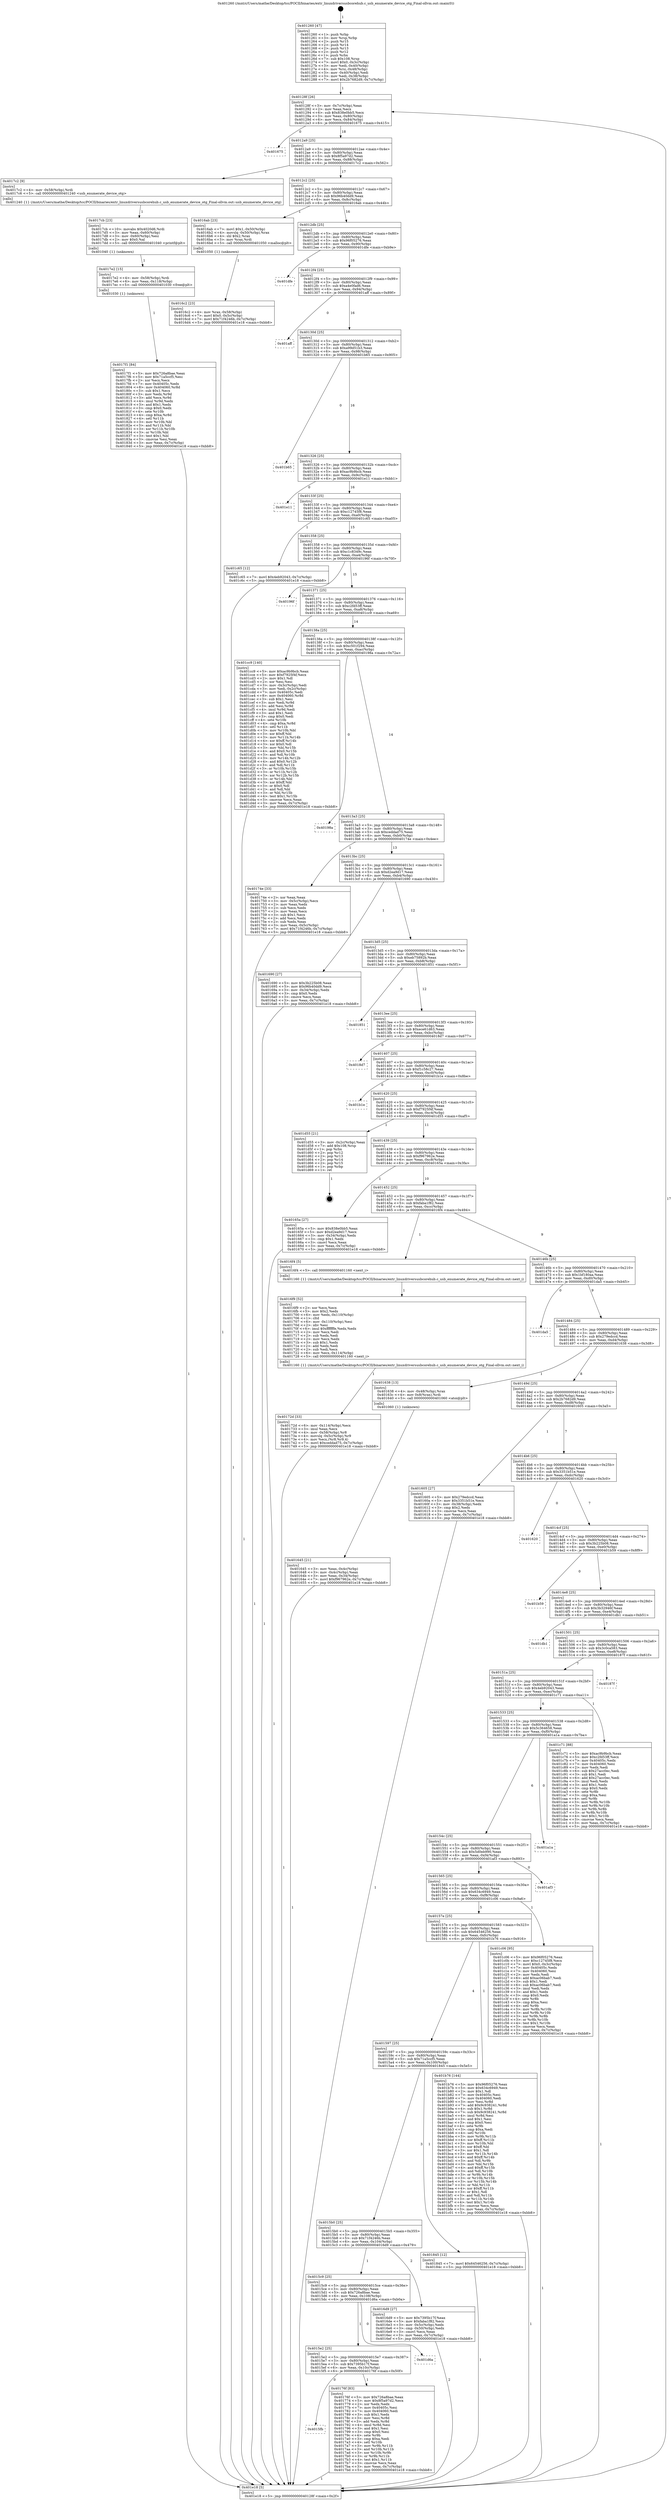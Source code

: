 digraph "0x401260" {
  label = "0x401260 (/mnt/c/Users/mathe/Desktop/tcc/POCII/binaries/extr_linuxdriversusbcorehub.c_usb_enumerate_device_otg_Final-ollvm.out::main(0))"
  labelloc = "t"
  node[shape=record]

  Entry [label="",width=0.3,height=0.3,shape=circle,fillcolor=black,style=filled]
  "0x40128f" [label="{
     0x40128f [26]\l
     | [instrs]\l
     &nbsp;&nbsp;0x40128f \<+3\>: mov -0x7c(%rbp),%eax\l
     &nbsp;&nbsp;0x401292 \<+2\>: mov %eax,%ecx\l
     &nbsp;&nbsp;0x401294 \<+6\>: sub $0x838e0bb5,%ecx\l
     &nbsp;&nbsp;0x40129a \<+3\>: mov %eax,-0x80(%rbp)\l
     &nbsp;&nbsp;0x40129d \<+6\>: mov %ecx,-0x84(%rbp)\l
     &nbsp;&nbsp;0x4012a3 \<+6\>: je 0000000000401675 \<main+0x415\>\l
  }"]
  "0x401675" [label="{
     0x401675\l
  }", style=dashed]
  "0x4012a9" [label="{
     0x4012a9 [25]\l
     | [instrs]\l
     &nbsp;&nbsp;0x4012a9 \<+5\>: jmp 00000000004012ae \<main+0x4e\>\l
     &nbsp;&nbsp;0x4012ae \<+3\>: mov -0x80(%rbp),%eax\l
     &nbsp;&nbsp;0x4012b1 \<+5\>: sub $0x8f5a97d2,%eax\l
     &nbsp;&nbsp;0x4012b6 \<+6\>: mov %eax,-0x88(%rbp)\l
     &nbsp;&nbsp;0x4012bc \<+6\>: je 00000000004017c2 \<main+0x562\>\l
  }"]
  Exit [label="",width=0.3,height=0.3,shape=circle,fillcolor=black,style=filled,peripheries=2]
  "0x4017c2" [label="{
     0x4017c2 [9]\l
     | [instrs]\l
     &nbsp;&nbsp;0x4017c2 \<+4\>: mov -0x58(%rbp),%rdi\l
     &nbsp;&nbsp;0x4017c6 \<+5\>: call 0000000000401240 \<usb_enumerate_device_otg\>\l
     | [calls]\l
     &nbsp;&nbsp;0x401240 \{1\} (/mnt/c/Users/mathe/Desktop/tcc/POCII/binaries/extr_linuxdriversusbcorehub.c_usb_enumerate_device_otg_Final-ollvm.out::usb_enumerate_device_otg)\l
  }"]
  "0x4012c2" [label="{
     0x4012c2 [25]\l
     | [instrs]\l
     &nbsp;&nbsp;0x4012c2 \<+5\>: jmp 00000000004012c7 \<main+0x67\>\l
     &nbsp;&nbsp;0x4012c7 \<+3\>: mov -0x80(%rbp),%eax\l
     &nbsp;&nbsp;0x4012ca \<+5\>: sub $0x96b40dd9,%eax\l
     &nbsp;&nbsp;0x4012cf \<+6\>: mov %eax,-0x8c(%rbp)\l
     &nbsp;&nbsp;0x4012d5 \<+6\>: je 00000000004016ab \<main+0x44b\>\l
  }"]
  "0x4017f1" [label="{
     0x4017f1 [84]\l
     | [instrs]\l
     &nbsp;&nbsp;0x4017f1 \<+5\>: mov $0x726a8bae,%eax\l
     &nbsp;&nbsp;0x4017f6 \<+5\>: mov $0x71a5ccf5,%esi\l
     &nbsp;&nbsp;0x4017fb \<+2\>: xor %ecx,%ecx\l
     &nbsp;&nbsp;0x4017fd \<+7\>: mov 0x40405c,%edx\l
     &nbsp;&nbsp;0x401804 \<+8\>: mov 0x404060,%r8d\l
     &nbsp;&nbsp;0x40180c \<+3\>: sub $0x1,%ecx\l
     &nbsp;&nbsp;0x40180f \<+3\>: mov %edx,%r9d\l
     &nbsp;&nbsp;0x401812 \<+3\>: add %ecx,%r9d\l
     &nbsp;&nbsp;0x401815 \<+4\>: imul %r9d,%edx\l
     &nbsp;&nbsp;0x401819 \<+3\>: and $0x1,%edx\l
     &nbsp;&nbsp;0x40181c \<+3\>: cmp $0x0,%edx\l
     &nbsp;&nbsp;0x40181f \<+4\>: sete %r10b\l
     &nbsp;&nbsp;0x401823 \<+4\>: cmp $0xa,%r8d\l
     &nbsp;&nbsp;0x401827 \<+4\>: setl %r11b\l
     &nbsp;&nbsp;0x40182b \<+3\>: mov %r10b,%bl\l
     &nbsp;&nbsp;0x40182e \<+3\>: and %r11b,%bl\l
     &nbsp;&nbsp;0x401831 \<+3\>: xor %r11b,%r10b\l
     &nbsp;&nbsp;0x401834 \<+3\>: or %r10b,%bl\l
     &nbsp;&nbsp;0x401837 \<+3\>: test $0x1,%bl\l
     &nbsp;&nbsp;0x40183a \<+3\>: cmovne %esi,%eax\l
     &nbsp;&nbsp;0x40183d \<+3\>: mov %eax,-0x7c(%rbp)\l
     &nbsp;&nbsp;0x401840 \<+5\>: jmp 0000000000401e18 \<main+0xbb8\>\l
  }"]
  "0x4016ab" [label="{
     0x4016ab [23]\l
     | [instrs]\l
     &nbsp;&nbsp;0x4016ab \<+7\>: movl $0x1,-0x50(%rbp)\l
     &nbsp;&nbsp;0x4016b2 \<+4\>: movslq -0x50(%rbp),%rax\l
     &nbsp;&nbsp;0x4016b6 \<+4\>: shl $0x2,%rax\l
     &nbsp;&nbsp;0x4016ba \<+3\>: mov %rax,%rdi\l
     &nbsp;&nbsp;0x4016bd \<+5\>: call 0000000000401050 \<malloc@plt\>\l
     | [calls]\l
     &nbsp;&nbsp;0x401050 \{1\} (unknown)\l
  }"]
  "0x4012db" [label="{
     0x4012db [25]\l
     | [instrs]\l
     &nbsp;&nbsp;0x4012db \<+5\>: jmp 00000000004012e0 \<main+0x80\>\l
     &nbsp;&nbsp;0x4012e0 \<+3\>: mov -0x80(%rbp),%eax\l
     &nbsp;&nbsp;0x4012e3 \<+5\>: sub $0x96f05276,%eax\l
     &nbsp;&nbsp;0x4012e8 \<+6\>: mov %eax,-0x90(%rbp)\l
     &nbsp;&nbsp;0x4012ee \<+6\>: je 0000000000401dfe \<main+0xb9e\>\l
  }"]
  "0x4017e2" [label="{
     0x4017e2 [15]\l
     | [instrs]\l
     &nbsp;&nbsp;0x4017e2 \<+4\>: mov -0x58(%rbp),%rdi\l
     &nbsp;&nbsp;0x4017e6 \<+6\>: mov %eax,-0x118(%rbp)\l
     &nbsp;&nbsp;0x4017ec \<+5\>: call 0000000000401030 \<free@plt\>\l
     | [calls]\l
     &nbsp;&nbsp;0x401030 \{1\} (unknown)\l
  }"]
  "0x401dfe" [label="{
     0x401dfe\l
  }", style=dashed]
  "0x4012f4" [label="{
     0x4012f4 [25]\l
     | [instrs]\l
     &nbsp;&nbsp;0x4012f4 \<+5\>: jmp 00000000004012f9 \<main+0x99\>\l
     &nbsp;&nbsp;0x4012f9 \<+3\>: mov -0x80(%rbp),%eax\l
     &nbsp;&nbsp;0x4012fc \<+5\>: sub $0xa4e0fad6,%eax\l
     &nbsp;&nbsp;0x401301 \<+6\>: mov %eax,-0x94(%rbp)\l
     &nbsp;&nbsp;0x401307 \<+6\>: je 0000000000401aff \<main+0x89f\>\l
  }"]
  "0x4017cb" [label="{
     0x4017cb [23]\l
     | [instrs]\l
     &nbsp;&nbsp;0x4017cb \<+10\>: movabs $0x4020d6,%rdi\l
     &nbsp;&nbsp;0x4017d5 \<+3\>: mov %eax,-0x60(%rbp)\l
     &nbsp;&nbsp;0x4017d8 \<+3\>: mov -0x60(%rbp),%esi\l
     &nbsp;&nbsp;0x4017db \<+2\>: mov $0x0,%al\l
     &nbsp;&nbsp;0x4017dd \<+5\>: call 0000000000401040 \<printf@plt\>\l
     | [calls]\l
     &nbsp;&nbsp;0x401040 \{1\} (unknown)\l
  }"]
  "0x401aff" [label="{
     0x401aff\l
  }", style=dashed]
  "0x40130d" [label="{
     0x40130d [25]\l
     | [instrs]\l
     &nbsp;&nbsp;0x40130d \<+5\>: jmp 0000000000401312 \<main+0xb2\>\l
     &nbsp;&nbsp;0x401312 \<+3\>: mov -0x80(%rbp),%eax\l
     &nbsp;&nbsp;0x401315 \<+5\>: sub $0xa99d51b3,%eax\l
     &nbsp;&nbsp;0x40131a \<+6\>: mov %eax,-0x98(%rbp)\l
     &nbsp;&nbsp;0x401320 \<+6\>: je 0000000000401b65 \<main+0x905\>\l
  }"]
  "0x4015fb" [label="{
     0x4015fb\l
  }", style=dashed]
  "0x401b65" [label="{
     0x401b65\l
  }", style=dashed]
  "0x401326" [label="{
     0x401326 [25]\l
     | [instrs]\l
     &nbsp;&nbsp;0x401326 \<+5\>: jmp 000000000040132b \<main+0xcb\>\l
     &nbsp;&nbsp;0x40132b \<+3\>: mov -0x80(%rbp),%eax\l
     &nbsp;&nbsp;0x40132e \<+5\>: sub $0xac9b9bcb,%eax\l
     &nbsp;&nbsp;0x401333 \<+6\>: mov %eax,-0x9c(%rbp)\l
     &nbsp;&nbsp;0x401339 \<+6\>: je 0000000000401e11 \<main+0xbb1\>\l
  }"]
  "0x40176f" [label="{
     0x40176f [83]\l
     | [instrs]\l
     &nbsp;&nbsp;0x40176f \<+5\>: mov $0x726a8bae,%eax\l
     &nbsp;&nbsp;0x401774 \<+5\>: mov $0x8f5a97d2,%ecx\l
     &nbsp;&nbsp;0x401779 \<+2\>: xor %edx,%edx\l
     &nbsp;&nbsp;0x40177b \<+7\>: mov 0x40405c,%esi\l
     &nbsp;&nbsp;0x401782 \<+7\>: mov 0x404060,%edi\l
     &nbsp;&nbsp;0x401789 \<+3\>: sub $0x1,%edx\l
     &nbsp;&nbsp;0x40178c \<+3\>: mov %esi,%r8d\l
     &nbsp;&nbsp;0x40178f \<+3\>: add %edx,%r8d\l
     &nbsp;&nbsp;0x401792 \<+4\>: imul %r8d,%esi\l
     &nbsp;&nbsp;0x401796 \<+3\>: and $0x1,%esi\l
     &nbsp;&nbsp;0x401799 \<+3\>: cmp $0x0,%esi\l
     &nbsp;&nbsp;0x40179c \<+4\>: sete %r9b\l
     &nbsp;&nbsp;0x4017a0 \<+3\>: cmp $0xa,%edi\l
     &nbsp;&nbsp;0x4017a3 \<+4\>: setl %r10b\l
     &nbsp;&nbsp;0x4017a7 \<+3\>: mov %r9b,%r11b\l
     &nbsp;&nbsp;0x4017aa \<+3\>: and %r10b,%r11b\l
     &nbsp;&nbsp;0x4017ad \<+3\>: xor %r10b,%r9b\l
     &nbsp;&nbsp;0x4017b0 \<+3\>: or %r9b,%r11b\l
     &nbsp;&nbsp;0x4017b3 \<+4\>: test $0x1,%r11b\l
     &nbsp;&nbsp;0x4017b7 \<+3\>: cmovne %ecx,%eax\l
     &nbsp;&nbsp;0x4017ba \<+3\>: mov %eax,-0x7c(%rbp)\l
     &nbsp;&nbsp;0x4017bd \<+5\>: jmp 0000000000401e18 \<main+0xbb8\>\l
  }"]
  "0x401e11" [label="{
     0x401e11\l
  }", style=dashed]
  "0x40133f" [label="{
     0x40133f [25]\l
     | [instrs]\l
     &nbsp;&nbsp;0x40133f \<+5\>: jmp 0000000000401344 \<main+0xe4\>\l
     &nbsp;&nbsp;0x401344 \<+3\>: mov -0x80(%rbp),%eax\l
     &nbsp;&nbsp;0x401347 \<+5\>: sub $0xc12745f8,%eax\l
     &nbsp;&nbsp;0x40134c \<+6\>: mov %eax,-0xa0(%rbp)\l
     &nbsp;&nbsp;0x401352 \<+6\>: je 0000000000401c65 \<main+0xa05\>\l
  }"]
  "0x4015e2" [label="{
     0x4015e2 [25]\l
     | [instrs]\l
     &nbsp;&nbsp;0x4015e2 \<+5\>: jmp 00000000004015e7 \<main+0x387\>\l
     &nbsp;&nbsp;0x4015e7 \<+3\>: mov -0x80(%rbp),%eax\l
     &nbsp;&nbsp;0x4015ea \<+5\>: sub $0x7395b17f,%eax\l
     &nbsp;&nbsp;0x4015ef \<+6\>: mov %eax,-0x10c(%rbp)\l
     &nbsp;&nbsp;0x4015f5 \<+6\>: je 000000000040176f \<main+0x50f\>\l
  }"]
  "0x401c65" [label="{
     0x401c65 [12]\l
     | [instrs]\l
     &nbsp;&nbsp;0x401c65 \<+7\>: movl $0x4eb92043,-0x7c(%rbp)\l
     &nbsp;&nbsp;0x401c6c \<+5\>: jmp 0000000000401e18 \<main+0xbb8\>\l
  }"]
  "0x401358" [label="{
     0x401358 [25]\l
     | [instrs]\l
     &nbsp;&nbsp;0x401358 \<+5\>: jmp 000000000040135d \<main+0xfd\>\l
     &nbsp;&nbsp;0x40135d \<+3\>: mov -0x80(%rbp),%eax\l
     &nbsp;&nbsp;0x401360 \<+5\>: sub $0xc1c8349c,%eax\l
     &nbsp;&nbsp;0x401365 \<+6\>: mov %eax,-0xa4(%rbp)\l
     &nbsp;&nbsp;0x40136b \<+6\>: je 000000000040196f \<main+0x70f\>\l
  }"]
  "0x401d6a" [label="{
     0x401d6a\l
  }", style=dashed]
  "0x40196f" [label="{
     0x40196f\l
  }", style=dashed]
  "0x401371" [label="{
     0x401371 [25]\l
     | [instrs]\l
     &nbsp;&nbsp;0x401371 \<+5\>: jmp 0000000000401376 \<main+0x116\>\l
     &nbsp;&nbsp;0x401376 \<+3\>: mov -0x80(%rbp),%eax\l
     &nbsp;&nbsp;0x401379 \<+5\>: sub $0xc2fd53ff,%eax\l
     &nbsp;&nbsp;0x40137e \<+6\>: mov %eax,-0xa8(%rbp)\l
     &nbsp;&nbsp;0x401384 \<+6\>: je 0000000000401cc9 \<main+0xa69\>\l
  }"]
  "0x40172d" [label="{
     0x40172d [33]\l
     | [instrs]\l
     &nbsp;&nbsp;0x40172d \<+6\>: mov -0x114(%rbp),%ecx\l
     &nbsp;&nbsp;0x401733 \<+3\>: imul %eax,%ecx\l
     &nbsp;&nbsp;0x401736 \<+4\>: mov -0x58(%rbp),%r8\l
     &nbsp;&nbsp;0x40173a \<+4\>: movslq -0x5c(%rbp),%r9\l
     &nbsp;&nbsp;0x40173e \<+4\>: mov %ecx,(%r8,%r9,4)\l
     &nbsp;&nbsp;0x401742 \<+7\>: movl $0xceddad75,-0x7c(%rbp)\l
     &nbsp;&nbsp;0x401749 \<+5\>: jmp 0000000000401e18 \<main+0xbb8\>\l
  }"]
  "0x401cc9" [label="{
     0x401cc9 [140]\l
     | [instrs]\l
     &nbsp;&nbsp;0x401cc9 \<+5\>: mov $0xac9b9bcb,%eax\l
     &nbsp;&nbsp;0x401cce \<+5\>: mov $0xf7925f4f,%ecx\l
     &nbsp;&nbsp;0x401cd3 \<+2\>: mov $0x1,%dl\l
     &nbsp;&nbsp;0x401cd5 \<+2\>: xor %esi,%esi\l
     &nbsp;&nbsp;0x401cd7 \<+3\>: mov -0x3c(%rbp),%edi\l
     &nbsp;&nbsp;0x401cda \<+3\>: mov %edi,-0x2c(%rbp)\l
     &nbsp;&nbsp;0x401cdd \<+7\>: mov 0x40405c,%edi\l
     &nbsp;&nbsp;0x401ce4 \<+8\>: mov 0x404060,%r8d\l
     &nbsp;&nbsp;0x401cec \<+3\>: sub $0x1,%esi\l
     &nbsp;&nbsp;0x401cef \<+3\>: mov %edi,%r9d\l
     &nbsp;&nbsp;0x401cf2 \<+3\>: add %esi,%r9d\l
     &nbsp;&nbsp;0x401cf5 \<+4\>: imul %r9d,%edi\l
     &nbsp;&nbsp;0x401cf9 \<+3\>: and $0x1,%edi\l
     &nbsp;&nbsp;0x401cfc \<+3\>: cmp $0x0,%edi\l
     &nbsp;&nbsp;0x401cff \<+4\>: sete %r10b\l
     &nbsp;&nbsp;0x401d03 \<+4\>: cmp $0xa,%r8d\l
     &nbsp;&nbsp;0x401d07 \<+4\>: setl %r11b\l
     &nbsp;&nbsp;0x401d0b \<+3\>: mov %r10b,%bl\l
     &nbsp;&nbsp;0x401d0e \<+3\>: xor $0xff,%bl\l
     &nbsp;&nbsp;0x401d11 \<+3\>: mov %r11b,%r14b\l
     &nbsp;&nbsp;0x401d14 \<+4\>: xor $0xff,%r14b\l
     &nbsp;&nbsp;0x401d18 \<+3\>: xor $0x0,%dl\l
     &nbsp;&nbsp;0x401d1b \<+3\>: mov %bl,%r15b\l
     &nbsp;&nbsp;0x401d1e \<+4\>: and $0x0,%r15b\l
     &nbsp;&nbsp;0x401d22 \<+3\>: and %dl,%r10b\l
     &nbsp;&nbsp;0x401d25 \<+3\>: mov %r14b,%r12b\l
     &nbsp;&nbsp;0x401d28 \<+4\>: and $0x0,%r12b\l
     &nbsp;&nbsp;0x401d2c \<+3\>: and %dl,%r11b\l
     &nbsp;&nbsp;0x401d2f \<+3\>: or %r10b,%r15b\l
     &nbsp;&nbsp;0x401d32 \<+3\>: or %r11b,%r12b\l
     &nbsp;&nbsp;0x401d35 \<+3\>: xor %r12b,%r15b\l
     &nbsp;&nbsp;0x401d38 \<+3\>: or %r14b,%bl\l
     &nbsp;&nbsp;0x401d3b \<+3\>: xor $0xff,%bl\l
     &nbsp;&nbsp;0x401d3e \<+3\>: or $0x0,%dl\l
     &nbsp;&nbsp;0x401d41 \<+2\>: and %dl,%bl\l
     &nbsp;&nbsp;0x401d43 \<+3\>: or %bl,%r15b\l
     &nbsp;&nbsp;0x401d46 \<+4\>: test $0x1,%r15b\l
     &nbsp;&nbsp;0x401d4a \<+3\>: cmovne %ecx,%eax\l
     &nbsp;&nbsp;0x401d4d \<+3\>: mov %eax,-0x7c(%rbp)\l
     &nbsp;&nbsp;0x401d50 \<+5\>: jmp 0000000000401e18 \<main+0xbb8\>\l
  }"]
  "0x40138a" [label="{
     0x40138a [25]\l
     | [instrs]\l
     &nbsp;&nbsp;0x40138a \<+5\>: jmp 000000000040138f \<main+0x12f\>\l
     &nbsp;&nbsp;0x40138f \<+3\>: mov -0x80(%rbp),%eax\l
     &nbsp;&nbsp;0x401392 \<+5\>: sub $0xc501f294,%eax\l
     &nbsp;&nbsp;0x401397 \<+6\>: mov %eax,-0xac(%rbp)\l
     &nbsp;&nbsp;0x40139d \<+6\>: je 000000000040198a \<main+0x72a\>\l
  }"]
  "0x4016f9" [label="{
     0x4016f9 [52]\l
     | [instrs]\l
     &nbsp;&nbsp;0x4016f9 \<+2\>: xor %ecx,%ecx\l
     &nbsp;&nbsp;0x4016fb \<+5\>: mov $0x2,%edx\l
     &nbsp;&nbsp;0x401700 \<+6\>: mov %edx,-0x110(%rbp)\l
     &nbsp;&nbsp;0x401706 \<+1\>: cltd\l
     &nbsp;&nbsp;0x401707 \<+6\>: mov -0x110(%rbp),%esi\l
     &nbsp;&nbsp;0x40170d \<+2\>: idiv %esi\l
     &nbsp;&nbsp;0x40170f \<+6\>: imul $0xfffffffe,%edx,%edx\l
     &nbsp;&nbsp;0x401715 \<+2\>: mov %ecx,%edi\l
     &nbsp;&nbsp;0x401717 \<+2\>: sub %edx,%edi\l
     &nbsp;&nbsp;0x401719 \<+2\>: mov %ecx,%edx\l
     &nbsp;&nbsp;0x40171b \<+3\>: sub $0x1,%edx\l
     &nbsp;&nbsp;0x40171e \<+2\>: add %edx,%edi\l
     &nbsp;&nbsp;0x401720 \<+2\>: sub %edi,%ecx\l
     &nbsp;&nbsp;0x401722 \<+6\>: mov %ecx,-0x114(%rbp)\l
     &nbsp;&nbsp;0x401728 \<+5\>: call 0000000000401160 \<next_i\>\l
     | [calls]\l
     &nbsp;&nbsp;0x401160 \{1\} (/mnt/c/Users/mathe/Desktop/tcc/POCII/binaries/extr_linuxdriversusbcorehub.c_usb_enumerate_device_otg_Final-ollvm.out::next_i)\l
  }"]
  "0x40198a" [label="{
     0x40198a\l
  }", style=dashed]
  "0x4013a3" [label="{
     0x4013a3 [25]\l
     | [instrs]\l
     &nbsp;&nbsp;0x4013a3 \<+5\>: jmp 00000000004013a8 \<main+0x148\>\l
     &nbsp;&nbsp;0x4013a8 \<+3\>: mov -0x80(%rbp),%eax\l
     &nbsp;&nbsp;0x4013ab \<+5\>: sub $0xceddad75,%eax\l
     &nbsp;&nbsp;0x4013b0 \<+6\>: mov %eax,-0xb0(%rbp)\l
     &nbsp;&nbsp;0x4013b6 \<+6\>: je 000000000040174e \<main+0x4ee\>\l
  }"]
  "0x4015c9" [label="{
     0x4015c9 [25]\l
     | [instrs]\l
     &nbsp;&nbsp;0x4015c9 \<+5\>: jmp 00000000004015ce \<main+0x36e\>\l
     &nbsp;&nbsp;0x4015ce \<+3\>: mov -0x80(%rbp),%eax\l
     &nbsp;&nbsp;0x4015d1 \<+5\>: sub $0x726a8bae,%eax\l
     &nbsp;&nbsp;0x4015d6 \<+6\>: mov %eax,-0x108(%rbp)\l
     &nbsp;&nbsp;0x4015dc \<+6\>: je 0000000000401d6a \<main+0xb0a\>\l
  }"]
  "0x40174e" [label="{
     0x40174e [33]\l
     | [instrs]\l
     &nbsp;&nbsp;0x40174e \<+2\>: xor %eax,%eax\l
     &nbsp;&nbsp;0x401750 \<+3\>: mov -0x5c(%rbp),%ecx\l
     &nbsp;&nbsp;0x401753 \<+2\>: mov %eax,%edx\l
     &nbsp;&nbsp;0x401755 \<+2\>: sub %ecx,%edx\l
     &nbsp;&nbsp;0x401757 \<+2\>: mov %eax,%ecx\l
     &nbsp;&nbsp;0x401759 \<+3\>: sub $0x1,%ecx\l
     &nbsp;&nbsp;0x40175c \<+2\>: add %ecx,%edx\l
     &nbsp;&nbsp;0x40175e \<+2\>: sub %edx,%eax\l
     &nbsp;&nbsp;0x401760 \<+3\>: mov %eax,-0x5c(%rbp)\l
     &nbsp;&nbsp;0x401763 \<+7\>: movl $0x71f4246b,-0x7c(%rbp)\l
     &nbsp;&nbsp;0x40176a \<+5\>: jmp 0000000000401e18 \<main+0xbb8\>\l
  }"]
  "0x4013bc" [label="{
     0x4013bc [25]\l
     | [instrs]\l
     &nbsp;&nbsp;0x4013bc \<+5\>: jmp 00000000004013c1 \<main+0x161\>\l
     &nbsp;&nbsp;0x4013c1 \<+3\>: mov -0x80(%rbp),%eax\l
     &nbsp;&nbsp;0x4013c4 \<+5\>: sub $0xd2ea9d17,%eax\l
     &nbsp;&nbsp;0x4013c9 \<+6\>: mov %eax,-0xb4(%rbp)\l
     &nbsp;&nbsp;0x4013cf \<+6\>: je 0000000000401690 \<main+0x430\>\l
  }"]
  "0x4016d9" [label="{
     0x4016d9 [27]\l
     | [instrs]\l
     &nbsp;&nbsp;0x4016d9 \<+5\>: mov $0x7395b17f,%eax\l
     &nbsp;&nbsp;0x4016de \<+5\>: mov $0xfaba1f82,%ecx\l
     &nbsp;&nbsp;0x4016e3 \<+3\>: mov -0x5c(%rbp),%edx\l
     &nbsp;&nbsp;0x4016e6 \<+3\>: cmp -0x50(%rbp),%edx\l
     &nbsp;&nbsp;0x4016e9 \<+3\>: cmovl %ecx,%eax\l
     &nbsp;&nbsp;0x4016ec \<+3\>: mov %eax,-0x7c(%rbp)\l
     &nbsp;&nbsp;0x4016ef \<+5\>: jmp 0000000000401e18 \<main+0xbb8\>\l
  }"]
  "0x401690" [label="{
     0x401690 [27]\l
     | [instrs]\l
     &nbsp;&nbsp;0x401690 \<+5\>: mov $0x3b225b08,%eax\l
     &nbsp;&nbsp;0x401695 \<+5\>: mov $0x96b40dd9,%ecx\l
     &nbsp;&nbsp;0x40169a \<+3\>: mov -0x34(%rbp),%edx\l
     &nbsp;&nbsp;0x40169d \<+3\>: cmp $0x0,%edx\l
     &nbsp;&nbsp;0x4016a0 \<+3\>: cmove %ecx,%eax\l
     &nbsp;&nbsp;0x4016a3 \<+3\>: mov %eax,-0x7c(%rbp)\l
     &nbsp;&nbsp;0x4016a6 \<+5\>: jmp 0000000000401e18 \<main+0xbb8\>\l
  }"]
  "0x4013d5" [label="{
     0x4013d5 [25]\l
     | [instrs]\l
     &nbsp;&nbsp;0x4013d5 \<+5\>: jmp 00000000004013da \<main+0x17a\>\l
     &nbsp;&nbsp;0x4013da \<+3\>: mov -0x80(%rbp),%eax\l
     &nbsp;&nbsp;0x4013dd \<+5\>: sub $0xeb75892b,%eax\l
     &nbsp;&nbsp;0x4013e2 \<+6\>: mov %eax,-0xb8(%rbp)\l
     &nbsp;&nbsp;0x4013e8 \<+6\>: je 0000000000401851 \<main+0x5f1\>\l
  }"]
  "0x4015b0" [label="{
     0x4015b0 [25]\l
     | [instrs]\l
     &nbsp;&nbsp;0x4015b0 \<+5\>: jmp 00000000004015b5 \<main+0x355\>\l
     &nbsp;&nbsp;0x4015b5 \<+3\>: mov -0x80(%rbp),%eax\l
     &nbsp;&nbsp;0x4015b8 \<+5\>: sub $0x71f4246b,%eax\l
     &nbsp;&nbsp;0x4015bd \<+6\>: mov %eax,-0x104(%rbp)\l
     &nbsp;&nbsp;0x4015c3 \<+6\>: je 00000000004016d9 \<main+0x479\>\l
  }"]
  "0x401851" [label="{
     0x401851\l
  }", style=dashed]
  "0x4013ee" [label="{
     0x4013ee [25]\l
     | [instrs]\l
     &nbsp;&nbsp;0x4013ee \<+5\>: jmp 00000000004013f3 \<main+0x193\>\l
     &nbsp;&nbsp;0x4013f3 \<+3\>: mov -0x80(%rbp),%eax\l
     &nbsp;&nbsp;0x4013f6 \<+5\>: sub $0xece61d63,%eax\l
     &nbsp;&nbsp;0x4013fb \<+6\>: mov %eax,-0xbc(%rbp)\l
     &nbsp;&nbsp;0x401401 \<+6\>: je 00000000004018d7 \<main+0x677\>\l
  }"]
  "0x401845" [label="{
     0x401845 [12]\l
     | [instrs]\l
     &nbsp;&nbsp;0x401845 \<+7\>: movl $0x64546256,-0x7c(%rbp)\l
     &nbsp;&nbsp;0x40184c \<+5\>: jmp 0000000000401e18 \<main+0xbb8\>\l
  }"]
  "0x4018d7" [label="{
     0x4018d7\l
  }", style=dashed]
  "0x401407" [label="{
     0x401407 [25]\l
     | [instrs]\l
     &nbsp;&nbsp;0x401407 \<+5\>: jmp 000000000040140c \<main+0x1ac\>\l
     &nbsp;&nbsp;0x40140c \<+3\>: mov -0x80(%rbp),%eax\l
     &nbsp;&nbsp;0x40140f \<+5\>: sub $0xf1c58c27,%eax\l
     &nbsp;&nbsp;0x401414 \<+6\>: mov %eax,-0xc0(%rbp)\l
     &nbsp;&nbsp;0x40141a \<+6\>: je 0000000000401b1e \<main+0x8be\>\l
  }"]
  "0x401597" [label="{
     0x401597 [25]\l
     | [instrs]\l
     &nbsp;&nbsp;0x401597 \<+5\>: jmp 000000000040159c \<main+0x33c\>\l
     &nbsp;&nbsp;0x40159c \<+3\>: mov -0x80(%rbp),%eax\l
     &nbsp;&nbsp;0x40159f \<+5\>: sub $0x71a5ccf5,%eax\l
     &nbsp;&nbsp;0x4015a4 \<+6\>: mov %eax,-0x100(%rbp)\l
     &nbsp;&nbsp;0x4015aa \<+6\>: je 0000000000401845 \<main+0x5e5\>\l
  }"]
  "0x401b1e" [label="{
     0x401b1e\l
  }", style=dashed]
  "0x401420" [label="{
     0x401420 [25]\l
     | [instrs]\l
     &nbsp;&nbsp;0x401420 \<+5\>: jmp 0000000000401425 \<main+0x1c5\>\l
     &nbsp;&nbsp;0x401425 \<+3\>: mov -0x80(%rbp),%eax\l
     &nbsp;&nbsp;0x401428 \<+5\>: sub $0xf7925f4f,%eax\l
     &nbsp;&nbsp;0x40142d \<+6\>: mov %eax,-0xc4(%rbp)\l
     &nbsp;&nbsp;0x401433 \<+6\>: je 0000000000401d55 \<main+0xaf5\>\l
  }"]
  "0x401b76" [label="{
     0x401b76 [144]\l
     | [instrs]\l
     &nbsp;&nbsp;0x401b76 \<+5\>: mov $0x96f05276,%eax\l
     &nbsp;&nbsp;0x401b7b \<+5\>: mov $0x634c6949,%ecx\l
     &nbsp;&nbsp;0x401b80 \<+2\>: mov $0x1,%dl\l
     &nbsp;&nbsp;0x401b82 \<+7\>: mov 0x40405c,%esi\l
     &nbsp;&nbsp;0x401b89 \<+7\>: mov 0x404060,%edi\l
     &nbsp;&nbsp;0x401b90 \<+3\>: mov %esi,%r8d\l
     &nbsp;&nbsp;0x401b93 \<+7\>: add $0x9c938241,%r8d\l
     &nbsp;&nbsp;0x401b9a \<+4\>: sub $0x1,%r8d\l
     &nbsp;&nbsp;0x401b9e \<+7\>: sub $0x9c938241,%r8d\l
     &nbsp;&nbsp;0x401ba5 \<+4\>: imul %r8d,%esi\l
     &nbsp;&nbsp;0x401ba9 \<+3\>: and $0x1,%esi\l
     &nbsp;&nbsp;0x401bac \<+3\>: cmp $0x0,%esi\l
     &nbsp;&nbsp;0x401baf \<+4\>: sete %r9b\l
     &nbsp;&nbsp;0x401bb3 \<+3\>: cmp $0xa,%edi\l
     &nbsp;&nbsp;0x401bb6 \<+4\>: setl %r10b\l
     &nbsp;&nbsp;0x401bba \<+3\>: mov %r9b,%r11b\l
     &nbsp;&nbsp;0x401bbd \<+4\>: xor $0xff,%r11b\l
     &nbsp;&nbsp;0x401bc1 \<+3\>: mov %r10b,%bl\l
     &nbsp;&nbsp;0x401bc4 \<+3\>: xor $0xff,%bl\l
     &nbsp;&nbsp;0x401bc7 \<+3\>: xor $0x1,%dl\l
     &nbsp;&nbsp;0x401bca \<+3\>: mov %r11b,%r14b\l
     &nbsp;&nbsp;0x401bcd \<+4\>: and $0xff,%r14b\l
     &nbsp;&nbsp;0x401bd1 \<+3\>: and %dl,%r9b\l
     &nbsp;&nbsp;0x401bd4 \<+3\>: mov %bl,%r15b\l
     &nbsp;&nbsp;0x401bd7 \<+4\>: and $0xff,%r15b\l
     &nbsp;&nbsp;0x401bdb \<+3\>: and %dl,%r10b\l
     &nbsp;&nbsp;0x401bde \<+3\>: or %r9b,%r14b\l
     &nbsp;&nbsp;0x401be1 \<+3\>: or %r10b,%r15b\l
     &nbsp;&nbsp;0x401be4 \<+3\>: xor %r15b,%r14b\l
     &nbsp;&nbsp;0x401be7 \<+3\>: or %bl,%r11b\l
     &nbsp;&nbsp;0x401bea \<+4\>: xor $0xff,%r11b\l
     &nbsp;&nbsp;0x401bee \<+3\>: or $0x1,%dl\l
     &nbsp;&nbsp;0x401bf1 \<+3\>: and %dl,%r11b\l
     &nbsp;&nbsp;0x401bf4 \<+3\>: or %r11b,%r14b\l
     &nbsp;&nbsp;0x401bf7 \<+4\>: test $0x1,%r14b\l
     &nbsp;&nbsp;0x401bfb \<+3\>: cmovne %ecx,%eax\l
     &nbsp;&nbsp;0x401bfe \<+3\>: mov %eax,-0x7c(%rbp)\l
     &nbsp;&nbsp;0x401c01 \<+5\>: jmp 0000000000401e18 \<main+0xbb8\>\l
  }"]
  "0x401d55" [label="{
     0x401d55 [21]\l
     | [instrs]\l
     &nbsp;&nbsp;0x401d55 \<+3\>: mov -0x2c(%rbp),%eax\l
     &nbsp;&nbsp;0x401d58 \<+7\>: add $0x108,%rsp\l
     &nbsp;&nbsp;0x401d5f \<+1\>: pop %rbx\l
     &nbsp;&nbsp;0x401d60 \<+2\>: pop %r12\l
     &nbsp;&nbsp;0x401d62 \<+2\>: pop %r13\l
     &nbsp;&nbsp;0x401d64 \<+2\>: pop %r14\l
     &nbsp;&nbsp;0x401d66 \<+2\>: pop %r15\l
     &nbsp;&nbsp;0x401d68 \<+1\>: pop %rbp\l
     &nbsp;&nbsp;0x401d69 \<+1\>: ret\l
  }"]
  "0x401439" [label="{
     0x401439 [25]\l
     | [instrs]\l
     &nbsp;&nbsp;0x401439 \<+5\>: jmp 000000000040143e \<main+0x1de\>\l
     &nbsp;&nbsp;0x40143e \<+3\>: mov -0x80(%rbp),%eax\l
     &nbsp;&nbsp;0x401441 \<+5\>: sub $0xf967962e,%eax\l
     &nbsp;&nbsp;0x401446 \<+6\>: mov %eax,-0xc8(%rbp)\l
     &nbsp;&nbsp;0x40144c \<+6\>: je 000000000040165a \<main+0x3fa\>\l
  }"]
  "0x40157e" [label="{
     0x40157e [25]\l
     | [instrs]\l
     &nbsp;&nbsp;0x40157e \<+5\>: jmp 0000000000401583 \<main+0x323\>\l
     &nbsp;&nbsp;0x401583 \<+3\>: mov -0x80(%rbp),%eax\l
     &nbsp;&nbsp;0x401586 \<+5\>: sub $0x64546256,%eax\l
     &nbsp;&nbsp;0x40158b \<+6\>: mov %eax,-0xfc(%rbp)\l
     &nbsp;&nbsp;0x401591 \<+6\>: je 0000000000401b76 \<main+0x916\>\l
  }"]
  "0x40165a" [label="{
     0x40165a [27]\l
     | [instrs]\l
     &nbsp;&nbsp;0x40165a \<+5\>: mov $0x838e0bb5,%eax\l
     &nbsp;&nbsp;0x40165f \<+5\>: mov $0xd2ea9d17,%ecx\l
     &nbsp;&nbsp;0x401664 \<+3\>: mov -0x34(%rbp),%edx\l
     &nbsp;&nbsp;0x401667 \<+3\>: cmp $0x1,%edx\l
     &nbsp;&nbsp;0x40166a \<+3\>: cmovl %ecx,%eax\l
     &nbsp;&nbsp;0x40166d \<+3\>: mov %eax,-0x7c(%rbp)\l
     &nbsp;&nbsp;0x401670 \<+5\>: jmp 0000000000401e18 \<main+0xbb8\>\l
  }"]
  "0x401452" [label="{
     0x401452 [25]\l
     | [instrs]\l
     &nbsp;&nbsp;0x401452 \<+5\>: jmp 0000000000401457 \<main+0x1f7\>\l
     &nbsp;&nbsp;0x401457 \<+3\>: mov -0x80(%rbp),%eax\l
     &nbsp;&nbsp;0x40145a \<+5\>: sub $0xfaba1f82,%eax\l
     &nbsp;&nbsp;0x40145f \<+6\>: mov %eax,-0xcc(%rbp)\l
     &nbsp;&nbsp;0x401465 \<+6\>: je 00000000004016f4 \<main+0x494\>\l
  }"]
  "0x401c06" [label="{
     0x401c06 [95]\l
     | [instrs]\l
     &nbsp;&nbsp;0x401c06 \<+5\>: mov $0x96f05276,%eax\l
     &nbsp;&nbsp;0x401c0b \<+5\>: mov $0xc12745f8,%ecx\l
     &nbsp;&nbsp;0x401c10 \<+7\>: movl $0x0,-0x3c(%rbp)\l
     &nbsp;&nbsp;0x401c17 \<+7\>: mov 0x40405c,%edx\l
     &nbsp;&nbsp;0x401c1e \<+7\>: mov 0x404060,%esi\l
     &nbsp;&nbsp;0x401c25 \<+2\>: mov %edx,%edi\l
     &nbsp;&nbsp;0x401c27 \<+6\>: add $0xac06bab7,%edi\l
     &nbsp;&nbsp;0x401c2d \<+3\>: sub $0x1,%edi\l
     &nbsp;&nbsp;0x401c30 \<+6\>: sub $0xac06bab7,%edi\l
     &nbsp;&nbsp;0x401c36 \<+3\>: imul %edi,%edx\l
     &nbsp;&nbsp;0x401c39 \<+3\>: and $0x1,%edx\l
     &nbsp;&nbsp;0x401c3c \<+3\>: cmp $0x0,%edx\l
     &nbsp;&nbsp;0x401c3f \<+4\>: sete %r8b\l
     &nbsp;&nbsp;0x401c43 \<+3\>: cmp $0xa,%esi\l
     &nbsp;&nbsp;0x401c46 \<+4\>: setl %r9b\l
     &nbsp;&nbsp;0x401c4a \<+3\>: mov %r8b,%r10b\l
     &nbsp;&nbsp;0x401c4d \<+3\>: and %r9b,%r10b\l
     &nbsp;&nbsp;0x401c50 \<+3\>: xor %r9b,%r8b\l
     &nbsp;&nbsp;0x401c53 \<+3\>: or %r8b,%r10b\l
     &nbsp;&nbsp;0x401c56 \<+4\>: test $0x1,%r10b\l
     &nbsp;&nbsp;0x401c5a \<+3\>: cmovne %ecx,%eax\l
     &nbsp;&nbsp;0x401c5d \<+3\>: mov %eax,-0x7c(%rbp)\l
     &nbsp;&nbsp;0x401c60 \<+5\>: jmp 0000000000401e18 \<main+0xbb8\>\l
  }"]
  "0x4016f4" [label="{
     0x4016f4 [5]\l
     | [instrs]\l
     &nbsp;&nbsp;0x4016f4 \<+5\>: call 0000000000401160 \<next_i\>\l
     | [calls]\l
     &nbsp;&nbsp;0x401160 \{1\} (/mnt/c/Users/mathe/Desktop/tcc/POCII/binaries/extr_linuxdriversusbcorehub.c_usb_enumerate_device_otg_Final-ollvm.out::next_i)\l
  }"]
  "0x40146b" [label="{
     0x40146b [25]\l
     | [instrs]\l
     &nbsp;&nbsp;0x40146b \<+5\>: jmp 0000000000401470 \<main+0x210\>\l
     &nbsp;&nbsp;0x401470 \<+3\>: mov -0x80(%rbp),%eax\l
     &nbsp;&nbsp;0x401473 \<+5\>: sub $0x1bf180aa,%eax\l
     &nbsp;&nbsp;0x401478 \<+6\>: mov %eax,-0xd0(%rbp)\l
     &nbsp;&nbsp;0x40147e \<+6\>: je 0000000000401da5 \<main+0xb45\>\l
  }"]
  "0x401565" [label="{
     0x401565 [25]\l
     | [instrs]\l
     &nbsp;&nbsp;0x401565 \<+5\>: jmp 000000000040156a \<main+0x30a\>\l
     &nbsp;&nbsp;0x40156a \<+3\>: mov -0x80(%rbp),%eax\l
     &nbsp;&nbsp;0x40156d \<+5\>: sub $0x634c6949,%eax\l
     &nbsp;&nbsp;0x401572 \<+6\>: mov %eax,-0xf8(%rbp)\l
     &nbsp;&nbsp;0x401578 \<+6\>: je 0000000000401c06 \<main+0x9a6\>\l
  }"]
  "0x401da5" [label="{
     0x401da5\l
  }", style=dashed]
  "0x401484" [label="{
     0x401484 [25]\l
     | [instrs]\l
     &nbsp;&nbsp;0x401484 \<+5\>: jmp 0000000000401489 \<main+0x229\>\l
     &nbsp;&nbsp;0x401489 \<+3\>: mov -0x80(%rbp),%eax\l
     &nbsp;&nbsp;0x40148c \<+5\>: sub $0x279edccd,%eax\l
     &nbsp;&nbsp;0x401491 \<+6\>: mov %eax,-0xd4(%rbp)\l
     &nbsp;&nbsp;0x401497 \<+6\>: je 0000000000401638 \<main+0x3d8\>\l
  }"]
  "0x401af3" [label="{
     0x401af3\l
  }", style=dashed]
  "0x401638" [label="{
     0x401638 [13]\l
     | [instrs]\l
     &nbsp;&nbsp;0x401638 \<+4\>: mov -0x48(%rbp),%rax\l
     &nbsp;&nbsp;0x40163c \<+4\>: mov 0x8(%rax),%rdi\l
     &nbsp;&nbsp;0x401640 \<+5\>: call 0000000000401060 \<atoi@plt\>\l
     | [calls]\l
     &nbsp;&nbsp;0x401060 \{1\} (unknown)\l
  }"]
  "0x40149d" [label="{
     0x40149d [25]\l
     | [instrs]\l
     &nbsp;&nbsp;0x40149d \<+5\>: jmp 00000000004014a2 \<main+0x242\>\l
     &nbsp;&nbsp;0x4014a2 \<+3\>: mov -0x80(%rbp),%eax\l
     &nbsp;&nbsp;0x4014a5 \<+5\>: sub $0x2b7682d9,%eax\l
     &nbsp;&nbsp;0x4014aa \<+6\>: mov %eax,-0xd8(%rbp)\l
     &nbsp;&nbsp;0x4014b0 \<+6\>: je 0000000000401605 \<main+0x3a5\>\l
  }"]
  "0x40154c" [label="{
     0x40154c [25]\l
     | [instrs]\l
     &nbsp;&nbsp;0x40154c \<+5\>: jmp 0000000000401551 \<main+0x2f1\>\l
     &nbsp;&nbsp;0x401551 \<+3\>: mov -0x80(%rbp),%eax\l
     &nbsp;&nbsp;0x401554 \<+5\>: sub $0x5d0eb990,%eax\l
     &nbsp;&nbsp;0x401559 \<+6\>: mov %eax,-0xf4(%rbp)\l
     &nbsp;&nbsp;0x40155f \<+6\>: je 0000000000401af3 \<main+0x893\>\l
  }"]
  "0x401605" [label="{
     0x401605 [27]\l
     | [instrs]\l
     &nbsp;&nbsp;0x401605 \<+5\>: mov $0x279edccd,%eax\l
     &nbsp;&nbsp;0x40160a \<+5\>: mov $0x3351b51e,%ecx\l
     &nbsp;&nbsp;0x40160f \<+3\>: mov -0x38(%rbp),%edx\l
     &nbsp;&nbsp;0x401612 \<+3\>: cmp $0x2,%edx\l
     &nbsp;&nbsp;0x401615 \<+3\>: cmovne %ecx,%eax\l
     &nbsp;&nbsp;0x401618 \<+3\>: mov %eax,-0x7c(%rbp)\l
     &nbsp;&nbsp;0x40161b \<+5\>: jmp 0000000000401e18 \<main+0xbb8\>\l
  }"]
  "0x4014b6" [label="{
     0x4014b6 [25]\l
     | [instrs]\l
     &nbsp;&nbsp;0x4014b6 \<+5\>: jmp 00000000004014bb \<main+0x25b\>\l
     &nbsp;&nbsp;0x4014bb \<+3\>: mov -0x80(%rbp),%eax\l
     &nbsp;&nbsp;0x4014be \<+5\>: sub $0x3351b51e,%eax\l
     &nbsp;&nbsp;0x4014c3 \<+6\>: mov %eax,-0xdc(%rbp)\l
     &nbsp;&nbsp;0x4014c9 \<+6\>: je 0000000000401620 \<main+0x3c0\>\l
  }"]
  "0x401e18" [label="{
     0x401e18 [5]\l
     | [instrs]\l
     &nbsp;&nbsp;0x401e18 \<+5\>: jmp 000000000040128f \<main+0x2f\>\l
  }"]
  "0x401260" [label="{
     0x401260 [47]\l
     | [instrs]\l
     &nbsp;&nbsp;0x401260 \<+1\>: push %rbp\l
     &nbsp;&nbsp;0x401261 \<+3\>: mov %rsp,%rbp\l
     &nbsp;&nbsp;0x401264 \<+2\>: push %r15\l
     &nbsp;&nbsp;0x401266 \<+2\>: push %r14\l
     &nbsp;&nbsp;0x401268 \<+2\>: push %r13\l
     &nbsp;&nbsp;0x40126a \<+2\>: push %r12\l
     &nbsp;&nbsp;0x40126c \<+1\>: push %rbx\l
     &nbsp;&nbsp;0x40126d \<+7\>: sub $0x108,%rsp\l
     &nbsp;&nbsp;0x401274 \<+7\>: movl $0x0,-0x3c(%rbp)\l
     &nbsp;&nbsp;0x40127b \<+3\>: mov %edi,-0x40(%rbp)\l
     &nbsp;&nbsp;0x40127e \<+4\>: mov %rsi,-0x48(%rbp)\l
     &nbsp;&nbsp;0x401282 \<+3\>: mov -0x40(%rbp),%edi\l
     &nbsp;&nbsp;0x401285 \<+3\>: mov %edi,-0x38(%rbp)\l
     &nbsp;&nbsp;0x401288 \<+7\>: movl $0x2b7682d9,-0x7c(%rbp)\l
  }"]
  "0x401645" [label="{
     0x401645 [21]\l
     | [instrs]\l
     &nbsp;&nbsp;0x401645 \<+3\>: mov %eax,-0x4c(%rbp)\l
     &nbsp;&nbsp;0x401648 \<+3\>: mov -0x4c(%rbp),%eax\l
     &nbsp;&nbsp;0x40164b \<+3\>: mov %eax,-0x34(%rbp)\l
     &nbsp;&nbsp;0x40164e \<+7\>: movl $0xf967962e,-0x7c(%rbp)\l
     &nbsp;&nbsp;0x401655 \<+5\>: jmp 0000000000401e18 \<main+0xbb8\>\l
  }"]
  "0x4016c2" [label="{
     0x4016c2 [23]\l
     | [instrs]\l
     &nbsp;&nbsp;0x4016c2 \<+4\>: mov %rax,-0x58(%rbp)\l
     &nbsp;&nbsp;0x4016c6 \<+7\>: movl $0x0,-0x5c(%rbp)\l
     &nbsp;&nbsp;0x4016cd \<+7\>: movl $0x71f4246b,-0x7c(%rbp)\l
     &nbsp;&nbsp;0x4016d4 \<+5\>: jmp 0000000000401e18 \<main+0xbb8\>\l
  }"]
  "0x401a1a" [label="{
     0x401a1a\l
  }", style=dashed]
  "0x401620" [label="{
     0x401620\l
  }", style=dashed]
  "0x4014cf" [label="{
     0x4014cf [25]\l
     | [instrs]\l
     &nbsp;&nbsp;0x4014cf \<+5\>: jmp 00000000004014d4 \<main+0x274\>\l
     &nbsp;&nbsp;0x4014d4 \<+3\>: mov -0x80(%rbp),%eax\l
     &nbsp;&nbsp;0x4014d7 \<+5\>: sub $0x3b225b08,%eax\l
     &nbsp;&nbsp;0x4014dc \<+6\>: mov %eax,-0xe0(%rbp)\l
     &nbsp;&nbsp;0x4014e2 \<+6\>: je 0000000000401b59 \<main+0x8f9\>\l
  }"]
  "0x401533" [label="{
     0x401533 [25]\l
     | [instrs]\l
     &nbsp;&nbsp;0x401533 \<+5\>: jmp 0000000000401538 \<main+0x2d8\>\l
     &nbsp;&nbsp;0x401538 \<+3\>: mov -0x80(%rbp),%eax\l
     &nbsp;&nbsp;0x40153b \<+5\>: sub $0x5c364658,%eax\l
     &nbsp;&nbsp;0x401540 \<+6\>: mov %eax,-0xf0(%rbp)\l
     &nbsp;&nbsp;0x401546 \<+6\>: je 0000000000401a1a \<main+0x7ba\>\l
  }"]
  "0x401b59" [label="{
     0x401b59\l
  }", style=dashed]
  "0x4014e8" [label="{
     0x4014e8 [25]\l
     | [instrs]\l
     &nbsp;&nbsp;0x4014e8 \<+5\>: jmp 00000000004014ed \<main+0x28d\>\l
     &nbsp;&nbsp;0x4014ed \<+3\>: mov -0x80(%rbp),%eax\l
     &nbsp;&nbsp;0x4014f0 \<+5\>: sub $0x3b32946f,%eax\l
     &nbsp;&nbsp;0x4014f5 \<+6\>: mov %eax,-0xe4(%rbp)\l
     &nbsp;&nbsp;0x4014fb \<+6\>: je 0000000000401db1 \<main+0xb51\>\l
  }"]
  "0x401c71" [label="{
     0x401c71 [88]\l
     | [instrs]\l
     &nbsp;&nbsp;0x401c71 \<+5\>: mov $0xac9b9bcb,%eax\l
     &nbsp;&nbsp;0x401c76 \<+5\>: mov $0xc2fd53ff,%ecx\l
     &nbsp;&nbsp;0x401c7b \<+7\>: mov 0x40405c,%edx\l
     &nbsp;&nbsp;0x401c82 \<+7\>: mov 0x404060,%esi\l
     &nbsp;&nbsp;0x401c89 \<+2\>: mov %edx,%edi\l
     &nbsp;&nbsp;0x401c8b \<+6\>: sub $0x27acc0ec,%edi\l
     &nbsp;&nbsp;0x401c91 \<+3\>: sub $0x1,%edi\l
     &nbsp;&nbsp;0x401c94 \<+6\>: add $0x27acc0ec,%edi\l
     &nbsp;&nbsp;0x401c9a \<+3\>: imul %edi,%edx\l
     &nbsp;&nbsp;0x401c9d \<+3\>: and $0x1,%edx\l
     &nbsp;&nbsp;0x401ca0 \<+3\>: cmp $0x0,%edx\l
     &nbsp;&nbsp;0x401ca3 \<+4\>: sete %r8b\l
     &nbsp;&nbsp;0x401ca7 \<+3\>: cmp $0xa,%esi\l
     &nbsp;&nbsp;0x401caa \<+4\>: setl %r9b\l
     &nbsp;&nbsp;0x401cae \<+3\>: mov %r8b,%r10b\l
     &nbsp;&nbsp;0x401cb1 \<+3\>: and %r9b,%r10b\l
     &nbsp;&nbsp;0x401cb4 \<+3\>: xor %r9b,%r8b\l
     &nbsp;&nbsp;0x401cb7 \<+3\>: or %r8b,%r10b\l
     &nbsp;&nbsp;0x401cba \<+4\>: test $0x1,%r10b\l
     &nbsp;&nbsp;0x401cbe \<+3\>: cmovne %ecx,%eax\l
     &nbsp;&nbsp;0x401cc1 \<+3\>: mov %eax,-0x7c(%rbp)\l
     &nbsp;&nbsp;0x401cc4 \<+5\>: jmp 0000000000401e18 \<main+0xbb8\>\l
  }"]
  "0x401db1" [label="{
     0x401db1\l
  }", style=dashed]
  "0x401501" [label="{
     0x401501 [25]\l
     | [instrs]\l
     &nbsp;&nbsp;0x401501 \<+5\>: jmp 0000000000401506 \<main+0x2a6\>\l
     &nbsp;&nbsp;0x401506 \<+3\>: mov -0x80(%rbp),%eax\l
     &nbsp;&nbsp;0x401509 \<+5\>: sub $0x3c0ca583,%eax\l
     &nbsp;&nbsp;0x40150e \<+6\>: mov %eax,-0xe8(%rbp)\l
     &nbsp;&nbsp;0x401514 \<+6\>: je 000000000040187f \<main+0x61f\>\l
  }"]
  "0x40151a" [label="{
     0x40151a [25]\l
     | [instrs]\l
     &nbsp;&nbsp;0x40151a \<+5\>: jmp 000000000040151f \<main+0x2bf\>\l
     &nbsp;&nbsp;0x40151f \<+3\>: mov -0x80(%rbp),%eax\l
     &nbsp;&nbsp;0x401522 \<+5\>: sub $0x4eb92043,%eax\l
     &nbsp;&nbsp;0x401527 \<+6\>: mov %eax,-0xec(%rbp)\l
     &nbsp;&nbsp;0x40152d \<+6\>: je 0000000000401c71 \<main+0xa11\>\l
  }"]
  "0x40187f" [label="{
     0x40187f\l
  }", style=dashed]
  Entry -> "0x401260" [label=" 1"]
  "0x40128f" -> "0x401675" [label=" 0"]
  "0x40128f" -> "0x4012a9" [label=" 18"]
  "0x401d55" -> Exit [label=" 1"]
  "0x4012a9" -> "0x4017c2" [label=" 1"]
  "0x4012a9" -> "0x4012c2" [label=" 17"]
  "0x401cc9" -> "0x401e18" [label=" 1"]
  "0x4012c2" -> "0x4016ab" [label=" 1"]
  "0x4012c2" -> "0x4012db" [label=" 16"]
  "0x401c71" -> "0x401e18" [label=" 1"]
  "0x4012db" -> "0x401dfe" [label=" 0"]
  "0x4012db" -> "0x4012f4" [label=" 16"]
  "0x401c65" -> "0x401e18" [label=" 1"]
  "0x4012f4" -> "0x401aff" [label=" 0"]
  "0x4012f4" -> "0x40130d" [label=" 16"]
  "0x401c06" -> "0x401e18" [label=" 1"]
  "0x40130d" -> "0x401b65" [label=" 0"]
  "0x40130d" -> "0x401326" [label=" 16"]
  "0x401b76" -> "0x401e18" [label=" 1"]
  "0x401326" -> "0x401e11" [label=" 0"]
  "0x401326" -> "0x40133f" [label=" 16"]
  "0x401845" -> "0x401e18" [label=" 1"]
  "0x40133f" -> "0x401c65" [label=" 1"]
  "0x40133f" -> "0x401358" [label=" 15"]
  "0x4017e2" -> "0x4017f1" [label=" 1"]
  "0x401358" -> "0x40196f" [label=" 0"]
  "0x401358" -> "0x401371" [label=" 15"]
  "0x4017cb" -> "0x4017e2" [label=" 1"]
  "0x401371" -> "0x401cc9" [label=" 1"]
  "0x401371" -> "0x40138a" [label=" 14"]
  "0x40176f" -> "0x401e18" [label=" 1"]
  "0x40138a" -> "0x40198a" [label=" 0"]
  "0x40138a" -> "0x4013a3" [label=" 14"]
  "0x4015e2" -> "0x4015fb" [label=" 0"]
  "0x4013a3" -> "0x40174e" [label=" 1"]
  "0x4013a3" -> "0x4013bc" [label=" 13"]
  "0x4015e2" -> "0x40176f" [label=" 1"]
  "0x4013bc" -> "0x401690" [label=" 1"]
  "0x4013bc" -> "0x4013d5" [label=" 12"]
  "0x4017f1" -> "0x401e18" [label=" 1"]
  "0x4013d5" -> "0x401851" [label=" 0"]
  "0x4013d5" -> "0x4013ee" [label=" 12"]
  "0x4015c9" -> "0x401d6a" [label=" 0"]
  "0x4013ee" -> "0x4018d7" [label=" 0"]
  "0x4013ee" -> "0x401407" [label=" 12"]
  "0x4017c2" -> "0x4017cb" [label=" 1"]
  "0x401407" -> "0x401b1e" [label=" 0"]
  "0x401407" -> "0x401420" [label=" 12"]
  "0x40172d" -> "0x401e18" [label=" 1"]
  "0x401420" -> "0x401d55" [label=" 1"]
  "0x401420" -> "0x401439" [label=" 11"]
  "0x4016f9" -> "0x40172d" [label=" 1"]
  "0x401439" -> "0x40165a" [label=" 1"]
  "0x401439" -> "0x401452" [label=" 10"]
  "0x4016d9" -> "0x401e18" [label=" 2"]
  "0x401452" -> "0x4016f4" [label=" 1"]
  "0x401452" -> "0x40146b" [label=" 9"]
  "0x4015b0" -> "0x4015c9" [label=" 1"]
  "0x40146b" -> "0x401da5" [label=" 0"]
  "0x40146b" -> "0x401484" [label=" 9"]
  "0x4015c9" -> "0x4015e2" [label=" 1"]
  "0x401484" -> "0x401638" [label=" 1"]
  "0x401484" -> "0x40149d" [label=" 8"]
  "0x401597" -> "0x4015b0" [label=" 3"]
  "0x40149d" -> "0x401605" [label=" 1"]
  "0x40149d" -> "0x4014b6" [label=" 7"]
  "0x401605" -> "0x401e18" [label=" 1"]
  "0x401260" -> "0x40128f" [label=" 1"]
  "0x401e18" -> "0x40128f" [label=" 17"]
  "0x401638" -> "0x401645" [label=" 1"]
  "0x401645" -> "0x401e18" [label=" 1"]
  "0x40165a" -> "0x401e18" [label=" 1"]
  "0x401690" -> "0x401e18" [label=" 1"]
  "0x4016ab" -> "0x4016c2" [label=" 1"]
  "0x4016c2" -> "0x401e18" [label=" 1"]
  "0x40174e" -> "0x401e18" [label=" 1"]
  "0x4014b6" -> "0x401620" [label=" 0"]
  "0x4014b6" -> "0x4014cf" [label=" 7"]
  "0x40157e" -> "0x401597" [label=" 4"]
  "0x4014cf" -> "0x401b59" [label=" 0"]
  "0x4014cf" -> "0x4014e8" [label=" 7"]
  "0x4016f4" -> "0x4016f9" [label=" 1"]
  "0x4014e8" -> "0x401db1" [label=" 0"]
  "0x4014e8" -> "0x401501" [label=" 7"]
  "0x401565" -> "0x40157e" [label=" 5"]
  "0x401501" -> "0x40187f" [label=" 0"]
  "0x401501" -> "0x40151a" [label=" 7"]
  "0x401565" -> "0x401c06" [label=" 1"]
  "0x40151a" -> "0x401c71" [label=" 1"]
  "0x40151a" -> "0x401533" [label=" 6"]
  "0x40157e" -> "0x401b76" [label=" 1"]
  "0x401533" -> "0x401a1a" [label=" 0"]
  "0x401533" -> "0x40154c" [label=" 6"]
  "0x401597" -> "0x401845" [label=" 1"]
  "0x40154c" -> "0x401af3" [label=" 0"]
  "0x40154c" -> "0x401565" [label=" 6"]
  "0x4015b0" -> "0x4016d9" [label=" 2"]
}
